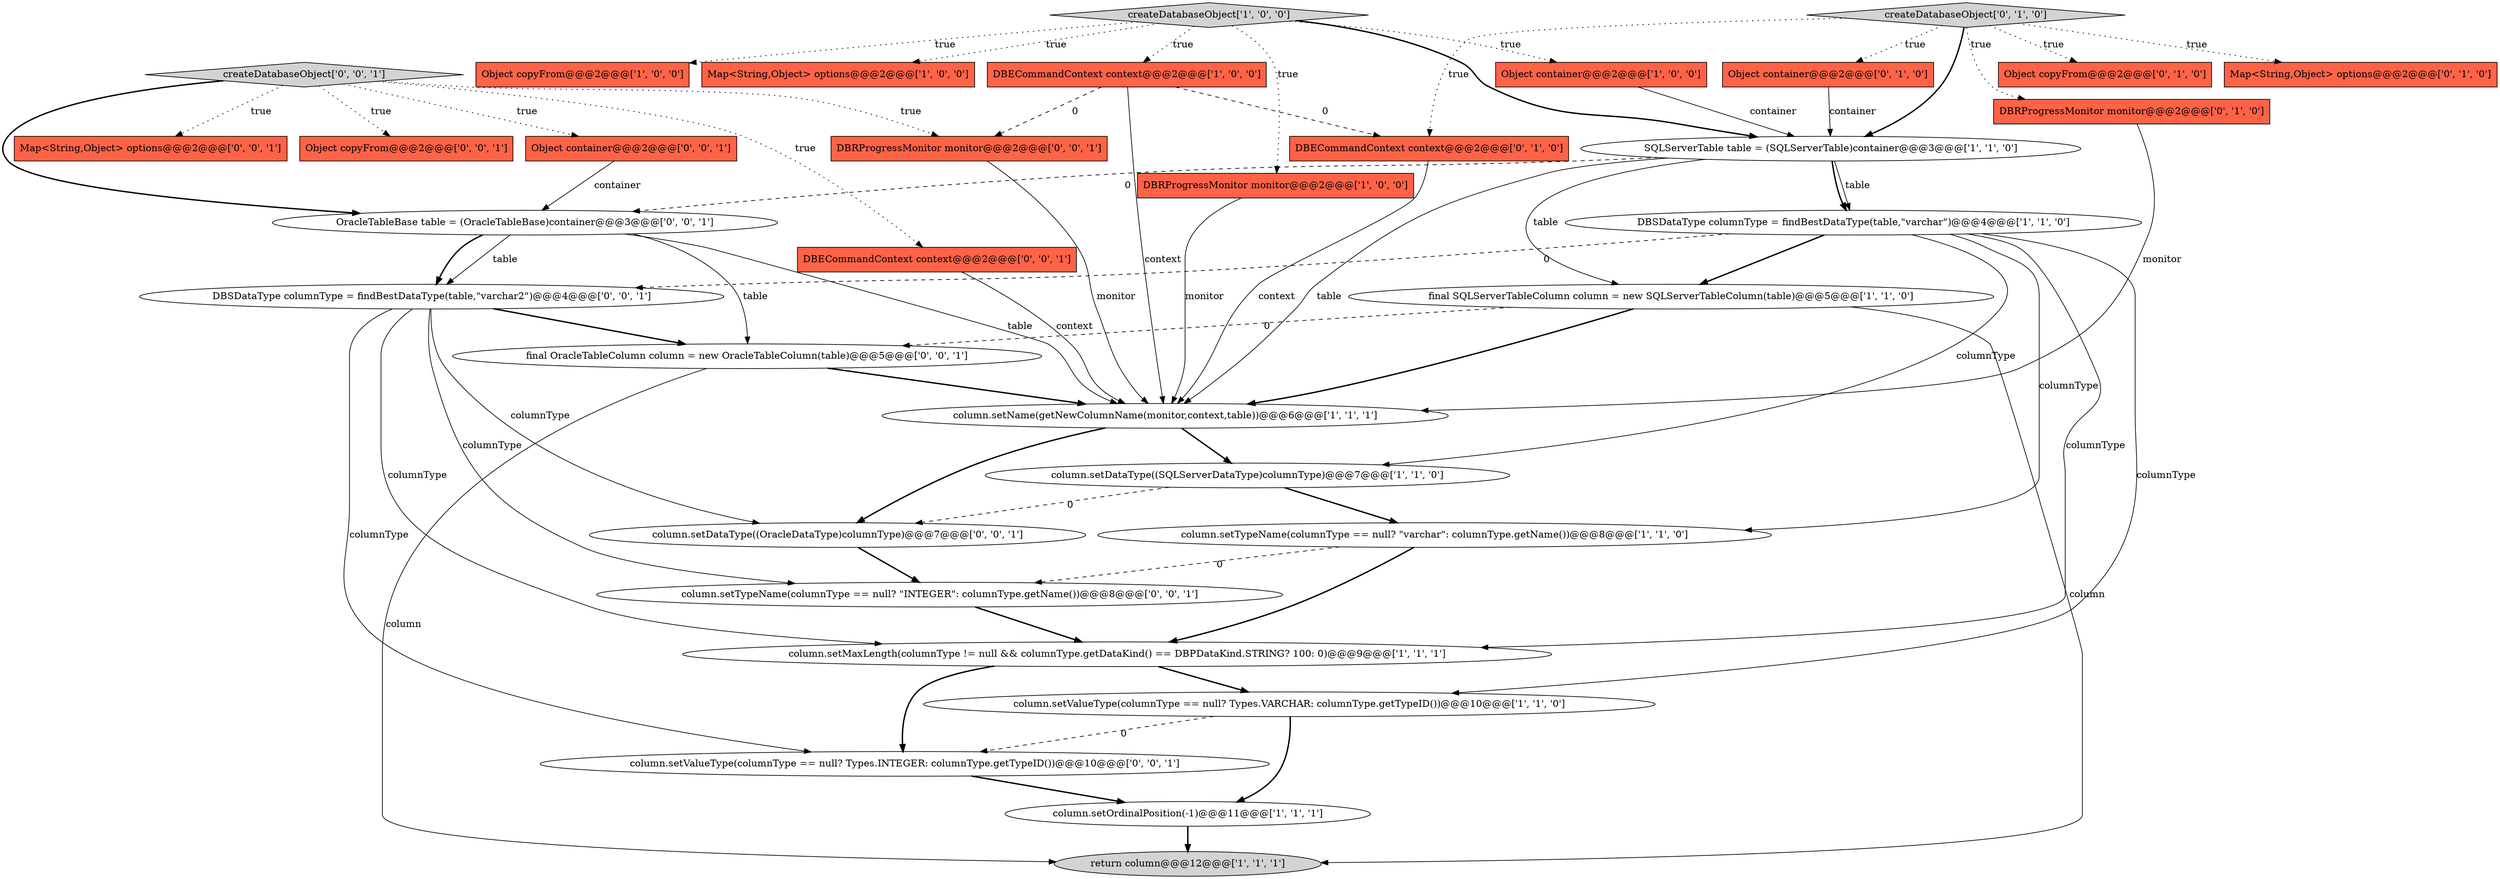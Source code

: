 digraph {
2 [style = filled, label = "Object copyFrom@@@2@@@['1', '0', '0']", fillcolor = tomato, shape = box image = "AAA0AAABBB1BBB"];
3 [style = filled, label = "Map<String,Object> options@@@2@@@['1', '0', '0']", fillcolor = tomato, shape = box image = "AAA0AAABBB1BBB"];
12 [style = filled, label = "column.setMaxLength(columnType != null && columnType.getDataKind() == DBPDataKind.STRING? 100: 0)@@@9@@@['1', '1', '1']", fillcolor = white, shape = ellipse image = "AAA0AAABBB1BBB"];
22 [style = filled, label = "DBECommandContext context@@@2@@@['0', '0', '1']", fillcolor = tomato, shape = box image = "AAA0AAABBB3BBB"];
15 [style = filled, label = "column.setOrdinalPosition(-1)@@@11@@@['1', '1', '1']", fillcolor = white, shape = ellipse image = "AAA0AAABBB1BBB"];
6 [style = filled, label = "DBECommandContext context@@@2@@@['1', '0', '0']", fillcolor = tomato, shape = box image = "AAA1AAABBB1BBB"];
21 [style = filled, label = "DBECommandContext context@@@2@@@['0', '1', '0']", fillcolor = tomato, shape = box image = "AAA1AAABBB2BBB"];
27 [style = filled, label = "DBSDataType columnType = findBestDataType(table,\"varchar2\")@@@4@@@['0', '0', '1']", fillcolor = white, shape = ellipse image = "AAA0AAABBB3BBB"];
7 [style = filled, label = "createDatabaseObject['1', '0', '0']", fillcolor = lightgray, shape = diamond image = "AAA0AAABBB1BBB"];
10 [style = filled, label = "column.setName(getNewColumnName(monitor,context,table))@@@6@@@['1', '1', '1']", fillcolor = white, shape = ellipse image = "AAA0AAABBB1BBB"];
25 [style = filled, label = "column.setValueType(columnType == null? Types.INTEGER: columnType.getTypeID())@@@10@@@['0', '0', '1']", fillcolor = white, shape = ellipse image = "AAA0AAABBB3BBB"];
26 [style = filled, label = "final OracleTableColumn column = new OracleTableColumn(table)@@@5@@@['0', '0', '1']", fillcolor = white, shape = ellipse image = "AAA0AAABBB3BBB"];
32 [style = filled, label = "DBRProgressMonitor monitor@@@2@@@['0', '0', '1']", fillcolor = tomato, shape = box image = "AAA0AAABBB3BBB"];
29 [style = filled, label = "createDatabaseObject['0', '0', '1']", fillcolor = lightgray, shape = diamond image = "AAA0AAABBB3BBB"];
16 [style = filled, label = "Object container@@@2@@@['0', '1', '0']", fillcolor = tomato, shape = box image = "AAA0AAABBB2BBB"];
30 [style = filled, label = "Object container@@@2@@@['0', '0', '1']", fillcolor = tomato, shape = box image = "AAA0AAABBB3BBB"];
0 [style = filled, label = "column.setTypeName(columnType == null? \"varchar\": columnType.getName())@@@8@@@['1', '1', '0']", fillcolor = white, shape = ellipse image = "AAA0AAABBB1BBB"];
11 [style = filled, label = "return column@@@12@@@['1', '1', '1']", fillcolor = lightgray, shape = ellipse image = "AAA0AAABBB1BBB"];
20 [style = filled, label = "DBRProgressMonitor monitor@@@2@@@['0', '1', '0']", fillcolor = tomato, shape = box image = "AAA0AAABBB2BBB"];
31 [style = filled, label = "Object copyFrom@@@2@@@['0', '0', '1']", fillcolor = tomato, shape = box image = "AAA0AAABBB3BBB"];
8 [style = filled, label = "DBSDataType columnType = findBestDataType(table,\"varchar\")@@@4@@@['1', '1', '0']", fillcolor = white, shape = ellipse image = "AAA0AAABBB1BBB"];
9 [style = filled, label = "column.setDataType((SQLServerDataType)columnType)@@@7@@@['1', '1', '0']", fillcolor = white, shape = ellipse image = "AAA0AAABBB1BBB"];
4 [style = filled, label = "DBRProgressMonitor monitor@@@2@@@['1', '0', '0']", fillcolor = tomato, shape = box image = "AAA0AAABBB1BBB"];
17 [style = filled, label = "createDatabaseObject['0', '1', '0']", fillcolor = lightgray, shape = diamond image = "AAA0AAABBB2BBB"];
33 [style = filled, label = "column.setDataType((OracleDataType)columnType)@@@7@@@['0', '0', '1']", fillcolor = white, shape = ellipse image = "AAA0AAABBB3BBB"];
23 [style = filled, label = "OracleTableBase table = (OracleTableBase)container@@@3@@@['0', '0', '1']", fillcolor = white, shape = ellipse image = "AAA0AAABBB3BBB"];
1 [style = filled, label = "Object container@@@2@@@['1', '0', '0']", fillcolor = tomato, shape = box image = "AAA0AAABBB1BBB"];
5 [style = filled, label = "column.setValueType(columnType == null? Types.VARCHAR: columnType.getTypeID())@@@10@@@['1', '1', '0']", fillcolor = white, shape = ellipse image = "AAA0AAABBB1BBB"];
14 [style = filled, label = "final SQLServerTableColumn column = new SQLServerTableColumn(table)@@@5@@@['1', '1', '0']", fillcolor = white, shape = ellipse image = "AAA0AAABBB1BBB"];
18 [style = filled, label = "Object copyFrom@@@2@@@['0', '1', '0']", fillcolor = tomato, shape = box image = "AAA0AAABBB2BBB"];
19 [style = filled, label = "Map<String,Object> options@@@2@@@['0', '1', '0']", fillcolor = tomato, shape = box image = "AAA0AAABBB2BBB"];
24 [style = filled, label = "Map<String,Object> options@@@2@@@['0', '0', '1']", fillcolor = tomato, shape = box image = "AAA0AAABBB3BBB"];
13 [style = filled, label = "SQLServerTable table = (SQLServerTable)container@@@3@@@['1', '1', '0']", fillcolor = white, shape = ellipse image = "AAA0AAABBB1BBB"];
28 [style = filled, label = "column.setTypeName(columnType == null? \"INTEGER\": columnType.getName())@@@8@@@['0', '0', '1']", fillcolor = white, shape = ellipse image = "AAA0AAABBB3BBB"];
7->13 [style = bold, label=""];
17->20 [style = dotted, label="true"];
6->21 [style = dashed, label="0"];
7->2 [style = dotted, label="true"];
7->6 [style = dotted, label="true"];
22->10 [style = solid, label="context"];
23->27 [style = solid, label="table"];
8->12 [style = solid, label="columnType"];
9->0 [style = bold, label=""];
12->5 [style = bold, label=""];
23->27 [style = bold, label=""];
17->18 [style = dotted, label="true"];
26->10 [style = bold, label=""];
0->12 [style = bold, label=""];
33->28 [style = bold, label=""];
13->14 [style = solid, label="table"];
6->32 [style = dashed, label="0"];
4->10 [style = solid, label="monitor"];
27->25 [style = solid, label="columnType"];
8->14 [style = bold, label=""];
14->10 [style = bold, label=""];
5->15 [style = bold, label=""];
32->10 [style = solid, label="monitor"];
13->10 [style = solid, label="table"];
5->25 [style = dashed, label="0"];
13->8 [style = solid, label="table"];
29->23 [style = bold, label=""];
28->12 [style = bold, label=""];
0->28 [style = dashed, label="0"];
13->23 [style = dashed, label="0"];
8->9 [style = solid, label="columnType"];
27->12 [style = solid, label="columnType"];
27->28 [style = solid, label="columnType"];
14->26 [style = dashed, label="0"];
8->0 [style = solid, label="columnType"];
9->33 [style = dashed, label="0"];
17->16 [style = dotted, label="true"];
30->23 [style = solid, label="container"];
29->22 [style = dotted, label="true"];
23->26 [style = solid, label="table"];
26->11 [style = solid, label="column"];
15->11 [style = bold, label=""];
8->5 [style = solid, label="columnType"];
7->3 [style = dotted, label="true"];
12->25 [style = bold, label=""];
7->4 [style = dotted, label="true"];
17->19 [style = dotted, label="true"];
29->30 [style = dotted, label="true"];
14->11 [style = solid, label="column"];
20->10 [style = solid, label="monitor"];
25->15 [style = bold, label=""];
23->10 [style = solid, label="table"];
8->27 [style = dashed, label="0"];
16->13 [style = solid, label="container"];
6->10 [style = solid, label="context"];
10->9 [style = bold, label=""];
17->13 [style = bold, label=""];
10->33 [style = bold, label=""];
27->33 [style = solid, label="columnType"];
29->31 [style = dotted, label="true"];
13->8 [style = bold, label=""];
7->1 [style = dotted, label="true"];
17->21 [style = dotted, label="true"];
29->24 [style = dotted, label="true"];
1->13 [style = solid, label="container"];
21->10 [style = solid, label="context"];
29->32 [style = dotted, label="true"];
27->26 [style = bold, label=""];
}
